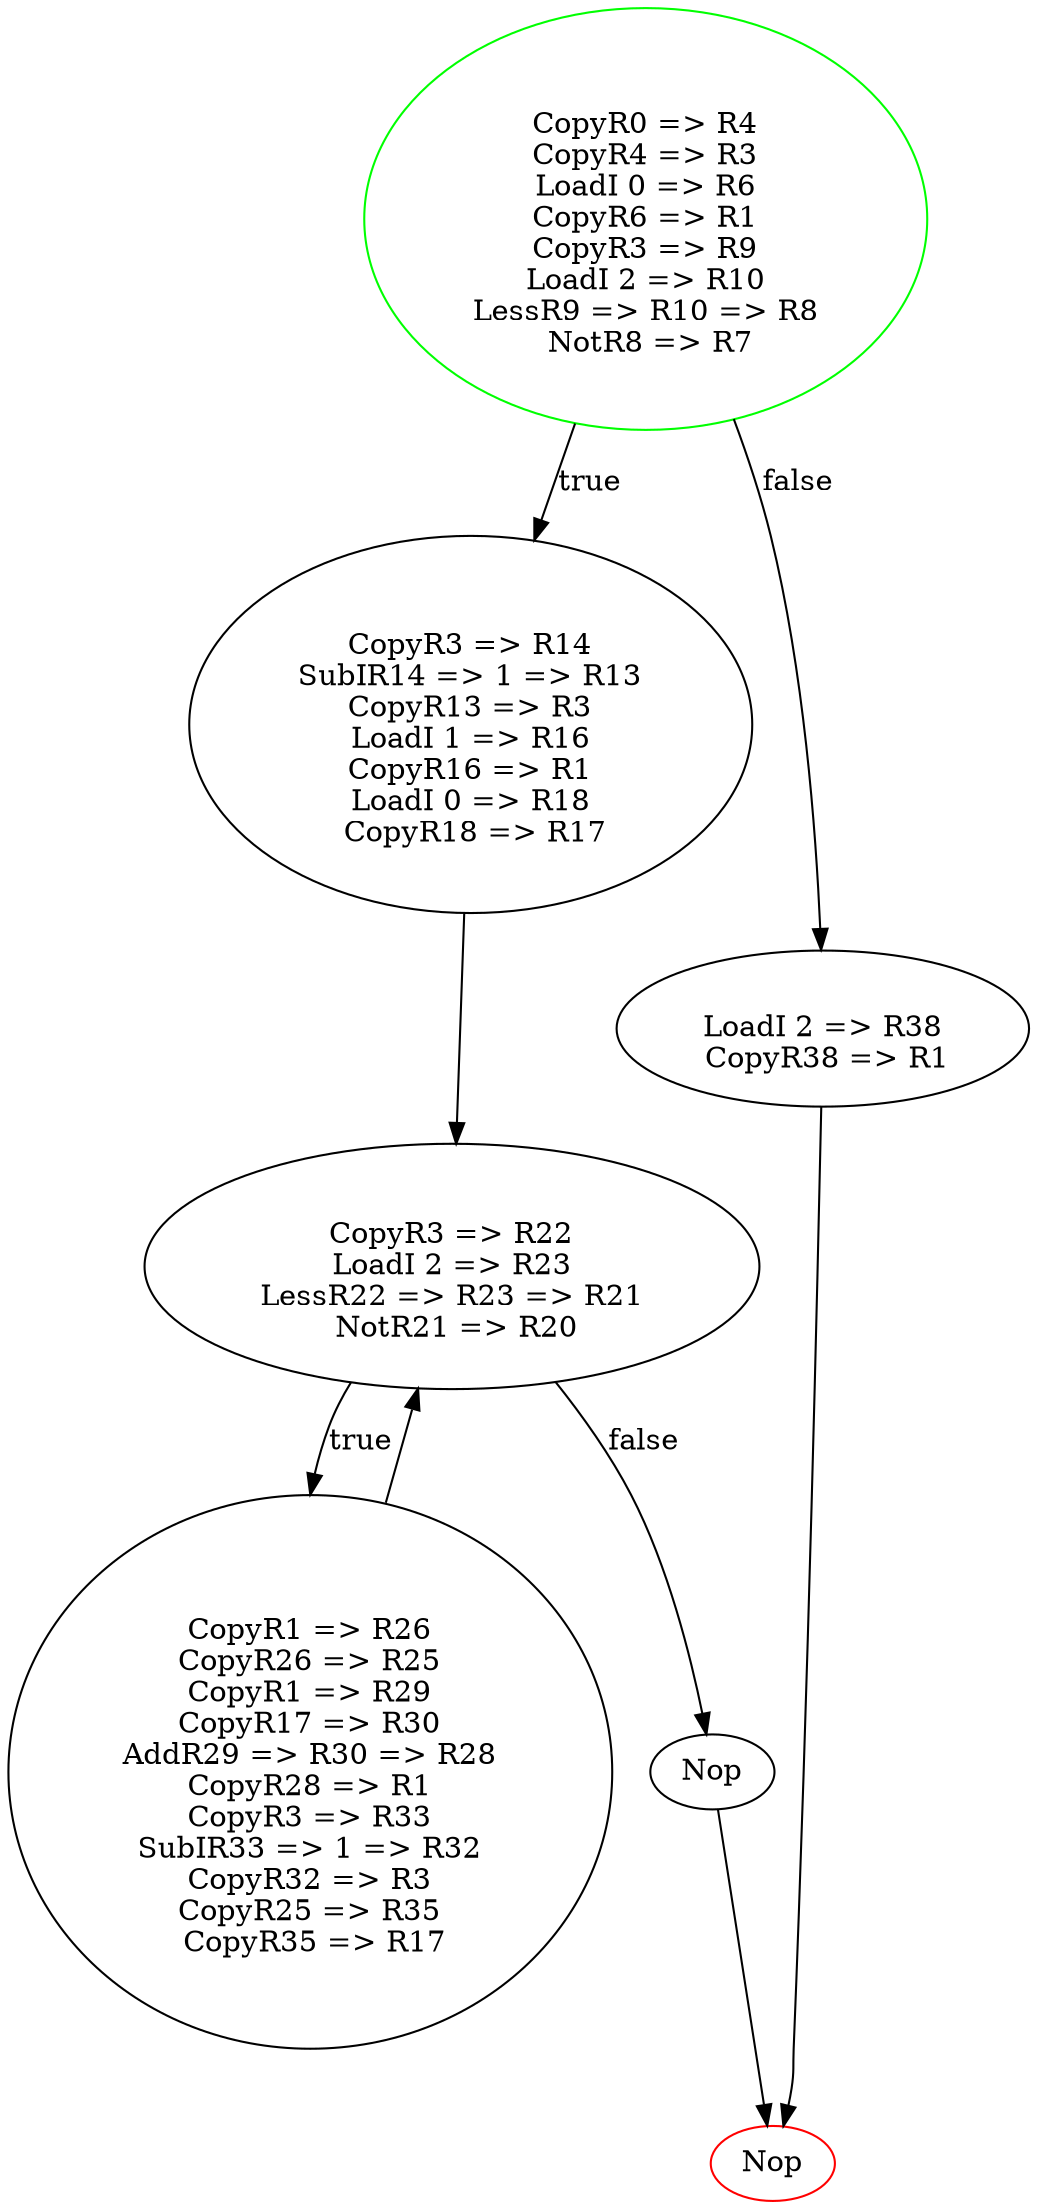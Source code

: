 digraph G {
  // Entry node
  0 [shape=ellipse, color=green];
  // Exit node
  6 [shape=ellipse, color=red];
  0 [label=" \n CopyR0 => R4 \n CopyR4 => R3 \n LoadI 0 => R6 \n CopyR6 => R1 \n CopyR3 => R9 \n LoadI 2 => R10 \n LessR9 => R10 => R8 \n NotR8 => R7"];
  1 [label=" \n CopyR3 => R14 \n SubIR14 => 1 => R13 \n CopyR13 => R3 \n LoadI 1 => R16 \n CopyR16 => R1 \n LoadI 0 => R18 \n CopyR18 => R17"];
  2 [label=" \n CopyR3 => R22 \n LoadI 2 => R23 \n LessR22 => R23 => R21 \n NotR21 => R20"];
  3 [label=" \n CopyR1 => R26 \n CopyR26 => R25 \n CopyR1 => R29 \n CopyR17 => R30 \n AddR29 => R30 => R28 \n CopyR28 => R1 \n CopyR3 => R33 \n SubIR33 => 1 => R32 \n CopyR32 => R3 \n CopyR25 => R35 \n CopyR35 => R17"];
  4 [label="Nop"];
  5 [label=" \n LoadI 2 => R38 \n CopyR38 => R1"];
  6 [label="Nop"];
0 -> 1 [label="true"];
0 -> 5 [label="false"];1 -> 2;
2 -> 3 [label="true"];
2 -> 4 [label="false"];3 -> 2;
4 -> 6;
5 -> 6;
}
